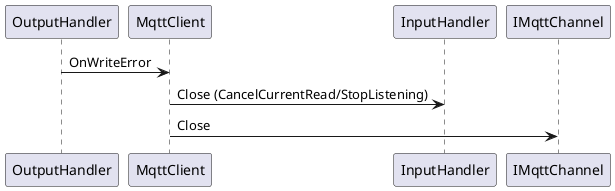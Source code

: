@startuml OnWriteError
OutputHandler -> MqttClient : OnWriteError
MqttClient -> InputHandler : Close (CancelCurrentRead/StopListening)
MqttClient -> IMqttChannel : Close
@enduml

